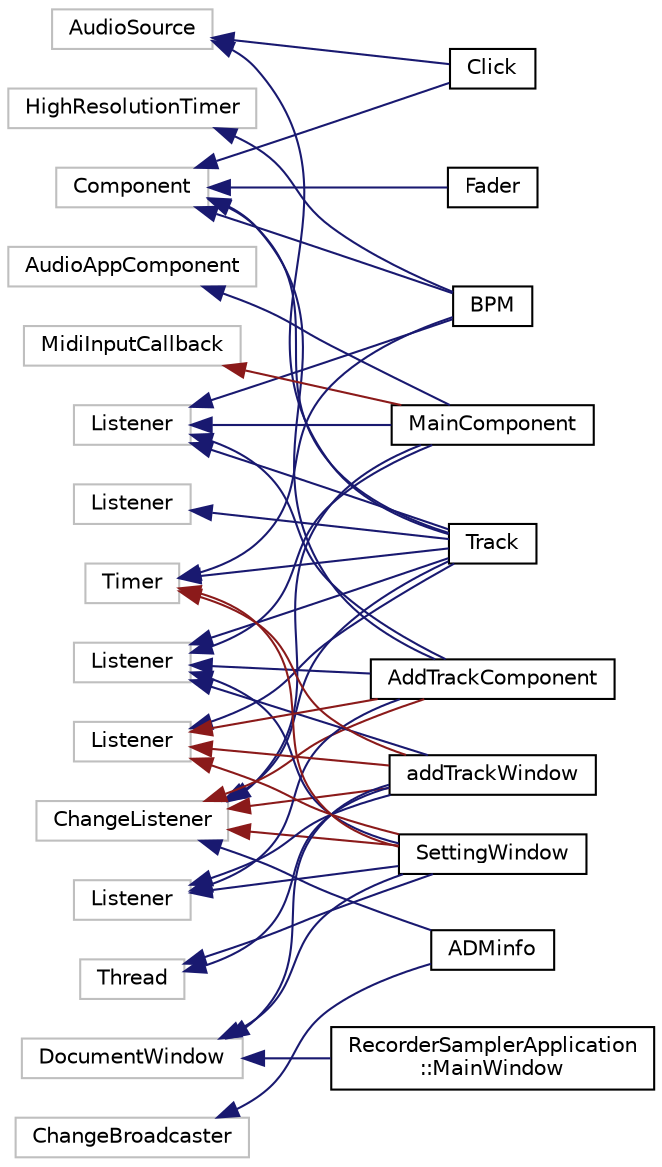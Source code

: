 digraph "Graphical Class Hierarchy"
{
 // LATEX_PDF_SIZE
  edge [fontname="Helvetica",fontsize="10",labelfontname="Helvetica",labelfontsize="10"];
  node [fontname="Helvetica",fontsize="10",shape=record];
  rankdir="LR";
  Node35 [label="AudioAppComponent",height=0.2,width=0.4,color="grey75", fillcolor="white", style="filled",tooltip=" "];
  Node35 -> Node12 [dir="back",color="midnightblue",fontsize="10",style="solid",fontname="Helvetica"];
  Node12 [label="MainComponent",height=0.2,width=0.4,color="black", fillcolor="white", style="filled",URL="$class_main_component.html",tooltip=" "];
  Node33 [label="AudioSource",height=0.2,width=0.4,color="grey75", fillcolor="white", style="filled",tooltip=" "];
  Node33 -> Node28 [dir="back",color="midnightblue",fontsize="10",style="solid",fontname="Helvetica"];
  Node28 [label="Click",height=0.2,width=0.4,color="black", fillcolor="white", style="filled",URL="$class_click.html",tooltip=" "];
  Node33 -> Node5 [dir="back",color="midnightblue",fontsize="10",style="solid",fontname="Helvetica"];
  Node5 [label="Track",height=0.2,width=0.4,color="black", fillcolor="white", style="filled",URL="$class_track.html",tooltip=" "];
  Node32 [label="ChangeBroadcaster",height=0.2,width=0.4,color="grey75", fillcolor="white", style="filled",tooltip=" "];
  Node32 -> Node31 [dir="back",color="midnightblue",fontsize="10",style="solid",fontname="Helvetica"];
  Node31 [label="ADMinfo",height=0.2,width=0.4,color="black", fillcolor="white", style="filled",URL="$class_a_d_minfo.html",tooltip=" "];
  Node30 [label="ChangeListener",height=0.2,width=0.4,color="grey75", fillcolor="white", style="filled",tooltip=" "];
  Node30 -> Node17 [dir="back",color="firebrick4",fontsize="10",style="solid",fontname="Helvetica"];
  Node17 [label="AddTrackComponent",height=0.2,width=0.4,color="black", fillcolor="white", style="filled",URL="$class_add_track_component.html",tooltip=" "];
  Node30 -> Node0 [dir="back",color="firebrick4",fontsize="10",style="solid",fontname="Helvetica"];
  Node0 [label="addTrackWindow",height=0.2,width=0.4,color="black", fillcolor="white", style="filled",URL="$classadd_track_window.html",tooltip=" "];
  Node30 -> Node31 [dir="back",color="midnightblue",fontsize="10",style="solid",fontname="Helvetica"];
  Node30 -> Node12 [dir="back",color="midnightblue",fontsize="10",style="solid",fontname="Helvetica"];
  Node30 -> Node4 [dir="back",color="firebrick4",fontsize="10",style="solid",fontname="Helvetica"];
  Node4 [label="SettingWindow",height=0.2,width=0.4,color="black", fillcolor="white", style="filled",URL="$class_setting_window.html",tooltip=" "];
  Node30 -> Node5 [dir="back",color="midnightblue",fontsize="10",style="solid",fontname="Helvetica"];
  Node27 [label="Component",height=0.2,width=0.4,color="grey75", fillcolor="white", style="filled",tooltip=" "];
  Node27 -> Node17 [dir="back",color="midnightblue",fontsize="10",style="solid",fontname="Helvetica"];
  Node27 -> Node3 [dir="back",color="midnightblue",fontsize="10",style="solid",fontname="Helvetica"];
  Node3 [label="BPM",height=0.2,width=0.4,color="black", fillcolor="white", style="filled",URL="$class_b_p_m.html",tooltip=" "];
  Node27 -> Node28 [dir="back",color="midnightblue",fontsize="10",style="solid",fontname="Helvetica"];
  Node27 -> Node29 [dir="back",color="midnightblue",fontsize="10",style="solid",fontname="Helvetica"];
  Node29 [label="Fader",height=0.2,width=0.4,color="black", fillcolor="white", style="filled",URL="$class_fader.html",tooltip=" "];
  Node27 -> Node5 [dir="back",color="midnightblue",fontsize="10",style="solid",fontname="Helvetica"];
  Node25 [label="DocumentWindow",height=0.2,width=0.4,color="grey75", fillcolor="white", style="filled",tooltip=" "];
  Node25 -> Node0 [dir="back",color="midnightblue",fontsize="10",style="solid",fontname="Helvetica"];
  Node25 -> Node26 [dir="back",color="midnightblue",fontsize="10",style="solid",fontname="Helvetica"];
  Node26 [label="RecorderSamplerApplication\l::MainWindow",height=0.2,width=0.4,color="black", fillcolor="white", style="filled",URL="$class_recorder_sampler_application_1_1_main_window.html",tooltip=" "];
  Node25 -> Node4 [dir="back",color="midnightblue",fontsize="10",style="solid",fontname="Helvetica"];
  Node24 [label="HighResolutionTimer",height=0.2,width=0.4,color="grey75", fillcolor="white", style="filled",tooltip=" "];
  Node24 -> Node3 [dir="back",color="midnightblue",fontsize="10",style="solid",fontname="Helvetica"];
  Node21 [label="Listener",height=0.2,width=0.4,color="grey75", fillcolor="white", style="filled",tooltip=" "];
  Node21 -> Node5 [dir="back",color="midnightblue",fontsize="10",style="solid",fontname="Helvetica"];
  Node20 [label="Listener",height=0.2,width=0.4,color="grey75", fillcolor="white", style="filled",tooltip=" "];
  Node20 -> Node17 [dir="back",color="midnightblue",fontsize="10",style="solid",fontname="Helvetica"];
  Node20 -> Node3 [dir="back",color="midnightblue",fontsize="10",style="solid",fontname="Helvetica"];
  Node20 -> Node12 [dir="back",color="midnightblue",fontsize="10",style="solid",fontname="Helvetica"];
  Node20 -> Node5 [dir="back",color="midnightblue",fontsize="10",style="solid",fontname="Helvetica"];
  Node19 [label="Listener",height=0.2,width=0.4,color="grey75", fillcolor="white", style="filled",tooltip=" "];
  Node19 -> Node17 [dir="back",color="midnightblue",fontsize="10",style="solid",fontname="Helvetica"];
  Node19 -> Node0 [dir="back",color="midnightblue",fontsize="10",style="solid",fontname="Helvetica"];
  Node19 -> Node4 [dir="back",color="midnightblue",fontsize="10",style="solid",fontname="Helvetica"];
  Node18 [label="Listener",height=0.2,width=0.4,color="grey75", fillcolor="white", style="filled",tooltip=" "];
  Node18 -> Node17 [dir="back",color="midnightblue",fontsize="10",style="solid",fontname="Helvetica"];
  Node18 -> Node0 [dir="back",color="midnightblue",fontsize="10",style="solid",fontname="Helvetica"];
  Node18 -> Node12 [dir="back",color="midnightblue",fontsize="10",style="solid",fontname="Helvetica"];
  Node18 -> Node4 [dir="back",color="midnightblue",fontsize="10",style="solid",fontname="Helvetica"];
  Node18 -> Node5 [dir="back",color="midnightblue",fontsize="10",style="solid",fontname="Helvetica"];
  Node16 [label="Listener",height=0.2,width=0.4,color="grey75", fillcolor="white", style="filled",tooltip=" "];
  Node16 -> Node17 [dir="back",color="firebrick4",fontsize="10",style="solid",fontname="Helvetica"];
  Node16 -> Node0 [dir="back",color="firebrick4",fontsize="10",style="solid",fontname="Helvetica"];
  Node16 -> Node4 [dir="back",color="firebrick4",fontsize="10",style="solid",fontname="Helvetica"];
  Node16 -> Node5 [dir="back",color="midnightblue",fontsize="10",style="solid",fontname="Helvetica"];
  Node11 [label="MidiInputCallback",height=0.2,width=0.4,color="grey75", fillcolor="white", style="filled",tooltip=" "];
  Node11 -> Node12 [dir="back",color="firebrick4",fontsize="10",style="solid",fontname="Helvetica"];
  Node6 [label="Thread",height=0.2,width=0.4,color="grey75", fillcolor="white", style="filled",tooltip=" "];
  Node6 -> Node0 [dir="back",color="midnightblue",fontsize="10",style="solid",fontname="Helvetica"];
  Node6 -> Node4 [dir="back",color="midnightblue",fontsize="10",style="solid",fontname="Helvetica"];
  Node1 [label="Timer",height=0.2,width=0.4,color="grey75", fillcolor="white", style="filled",tooltip=" "];
  Node1 -> Node0 [dir="back",color="firebrick4",fontsize="10",style="solid",fontname="Helvetica"];
  Node1 -> Node3 [dir="back",color="midnightblue",fontsize="10",style="solid",fontname="Helvetica"];
  Node1 -> Node4 [dir="back",color="firebrick4",fontsize="10",style="solid",fontname="Helvetica"];
  Node1 -> Node5 [dir="back",color="midnightblue",fontsize="10",style="solid",fontname="Helvetica"];
}
